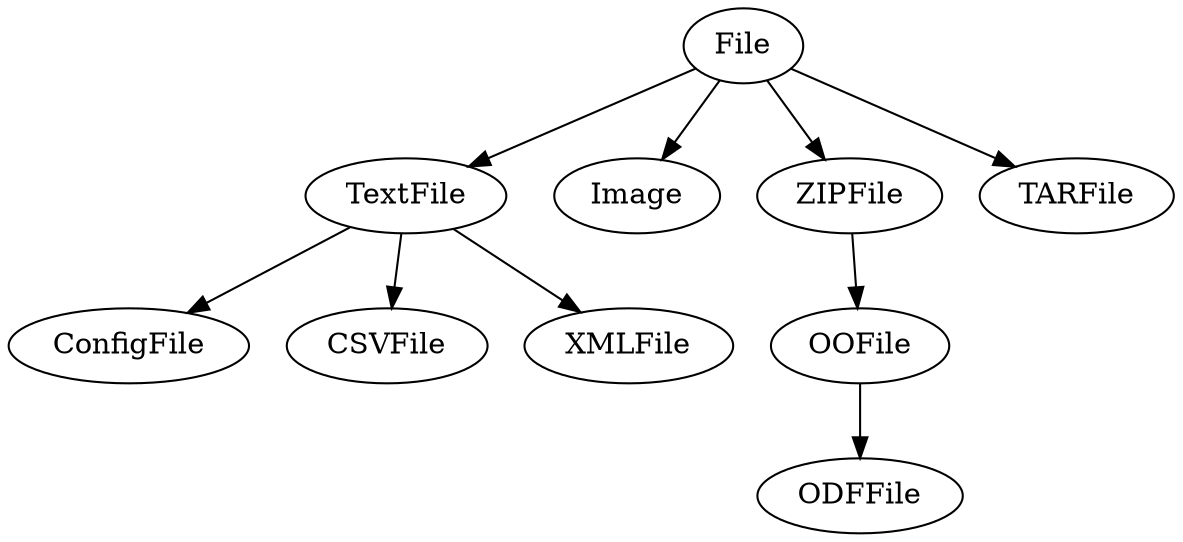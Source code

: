 digraph G {
  "File" -> "TextFile";
  "File" -> "Image";
  "File" -> "ZIPFile";
  "File" -> "TARFile";
  "TextFile" -> "ConfigFile";
  "TextFile" -> "CSVFile";
  "TextFile" -> "XMLFile";

  // "File" -> "OfficeDocument";
  // "OfficeDocument" -> "OOFile";
  "ZIPFile" -> "OOFile";
  "OOFile" -> "ODFFile";
}
